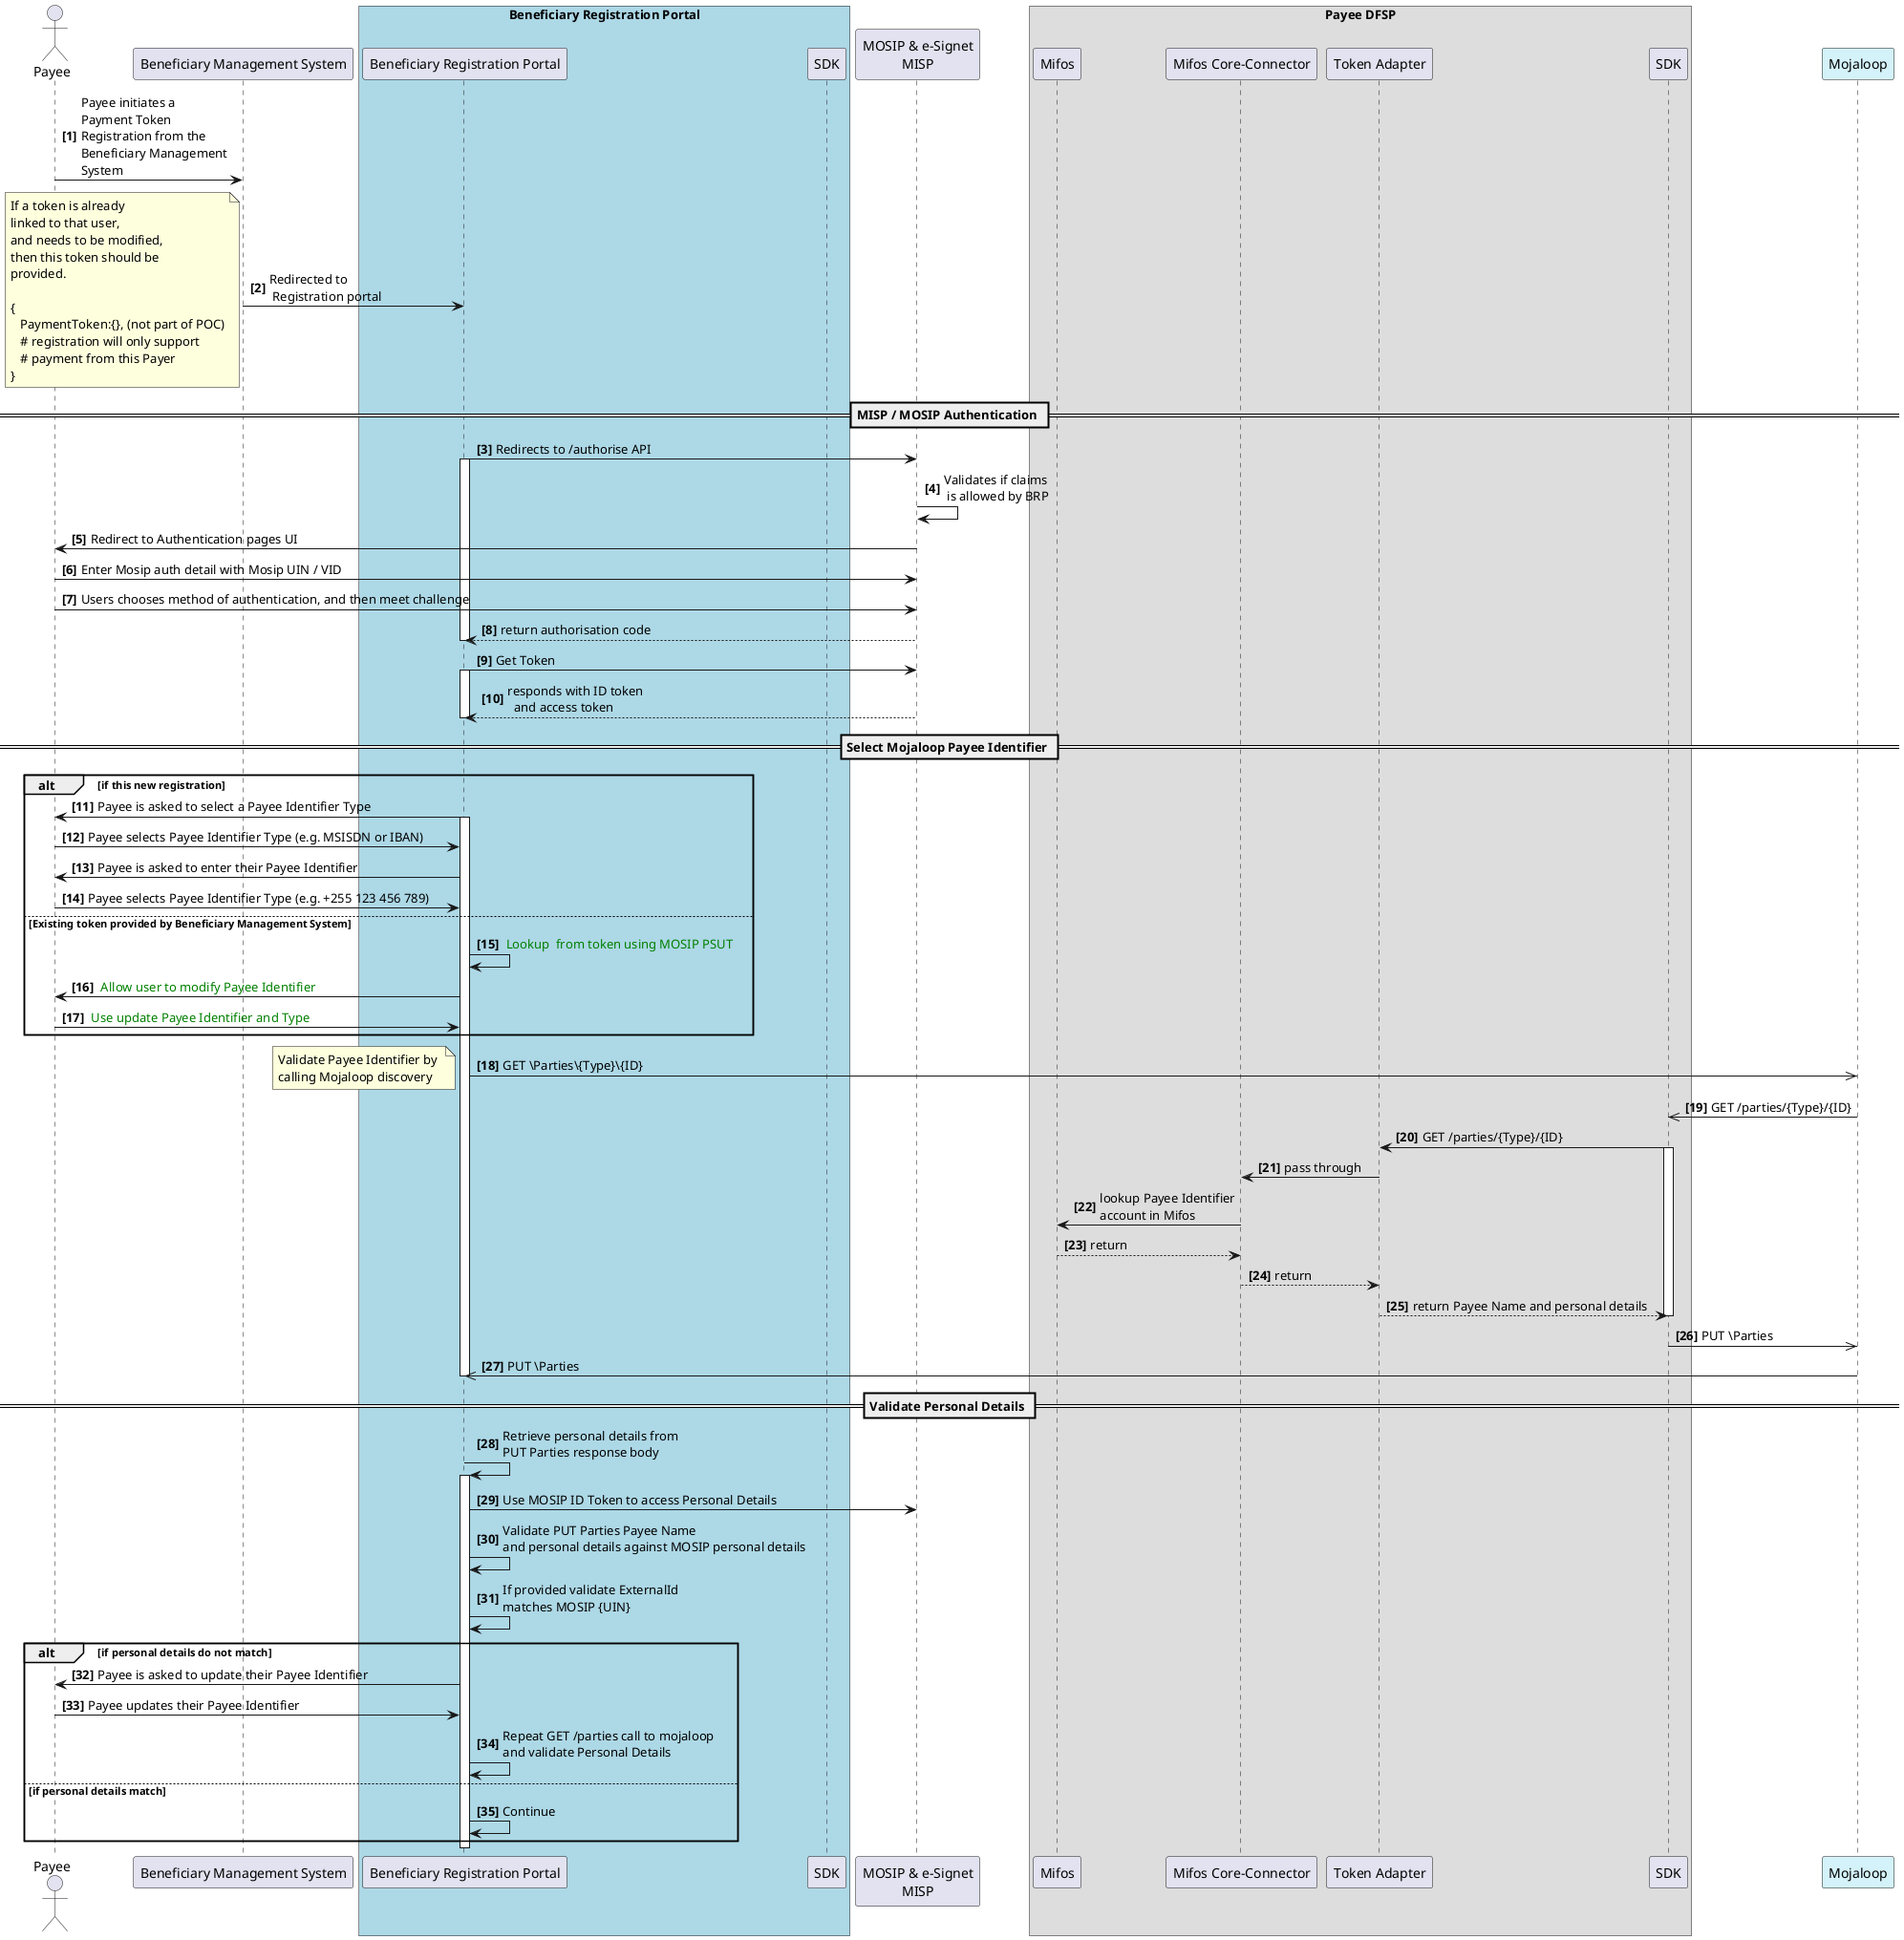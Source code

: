 @startuml
autonumber 1 "<b>[0]"

actor "Payee" as Payee

participant "Beneficiary Management System" as BMS
box "Beneficiary Registration Portal" #LightBlue
participant "Beneficiary Registration Portal" as BRP
participant "SDK" as BSDK
end box

participant "MOSIP & e-Signet\nMISP" as eSignet

box "Payee DFSP"
participant "Mifos" as Mifos
participant "Mifos Core-Connector" as CC
participant "Token Adapter" as Adapter
participant "SDK" as SDK
end box
participant "Mojaloop" as Mojaloop  #d4f2f9

Payee->BMS: Payee initiates a\nPayment Token\nRegistration from the\nBeneficiary Management\nSystem
BMS->BRP: Redirected to\n Registration portal 
note left
 If a token is already 
 linked to that user,
 and needs to be modified,
 then this token should be
 provided.

 {
    PaymentToken:{}, (not part of POC)
    # registration will only support 
    # payment from this Payer
 }
end note

== MISP / MOSIP Authentication == 

BRP->eSignet: Redirects to /authorise API
activate BRP
eSignet->eSignet: Validates if claims \n is allowed by BRP
eSignet->Payee: Redirect to Authentication pages UI
Payee->eSignet: Enter Mosip auth detail with Mosip UIN / VID
Payee->eSignet: Users chooses method of authentication, and then meet challenge
eSignet-->BRP: return authorisation code
deactivate BRP
BRP->eSignet: Get Token
activate BRP
eSignet-->BRP: responds with ID token\n  and access token
deactivate BRP

== Select Mojaloop Payee Identifier == 

alt if this new registration

   BRP->Payee: Payee is asked to select a Payee Identifier Type
activate BRP
   Payee->BRP: Payee selects Payee Identifier Type (e.g. MSISDN or IBAN)
   BRP->Payee: Payee is asked to enter their Payee Identifier
   Payee->BRP: Payee selects Payee Identifier Type (e.g. +255 123 456 789)

else Existing token provided by Beneficiary Management System
   BRP->BRP: <color:Green> Lookup  from token using MOSIP PSUT
   BRP->Payee: <color:Green> Allow user to modify Payee Identifier
   Payee->BRP: <color:Green> Use update Payee Identifier and Type
end

BRP->>Mojaloop: GET \Parties\{Type}\{ID}    
note left
  Validate Payee Identifier by 
  calling Mojaloop discovery
end note
Mojaloop->>SDK: GET /parties/{Type}/{ID}
SDK->Adapter: GET /parties/{Type}/{ID}  
activate SDK
Adapter->CC: pass through
CC->Mifos: lookup Payee Identifier\naccount in Mifos
Mifos-->CC: return 
CC-->Adapter: return 
Adapter-->SDK: return Payee Name and personal details
deactivate SDK
SDK->>Mojaloop: PUT \Parties 
Mojaloop->>BRP: PUT \Parties
deactivate BRP

== Validate Personal Details == 

BRP->BRP: Retrieve personal details from \nPUT Parties response body
activate BRP
BRP->eSignet: Use MOSIP ID Token to access Personal Details
BRP->BRP: Validate PUT Parties Payee Name \nand personal details against MOSIP personal details
BRP->BRP: If provided validate ExternalId \nmatches MOSIP {UIN}
alt if personal details do not match
   BRP->Payee: Payee is asked to update their Payee Identifier
   Payee->BRP: Payee updates their Payee Identifier
   BRP->BRP: Repeat GET /parties call to mojaloop \nand validate Personal Details
else if personal details match
   BRP->BRP: Continue
end
deactivate BRP



@enduml